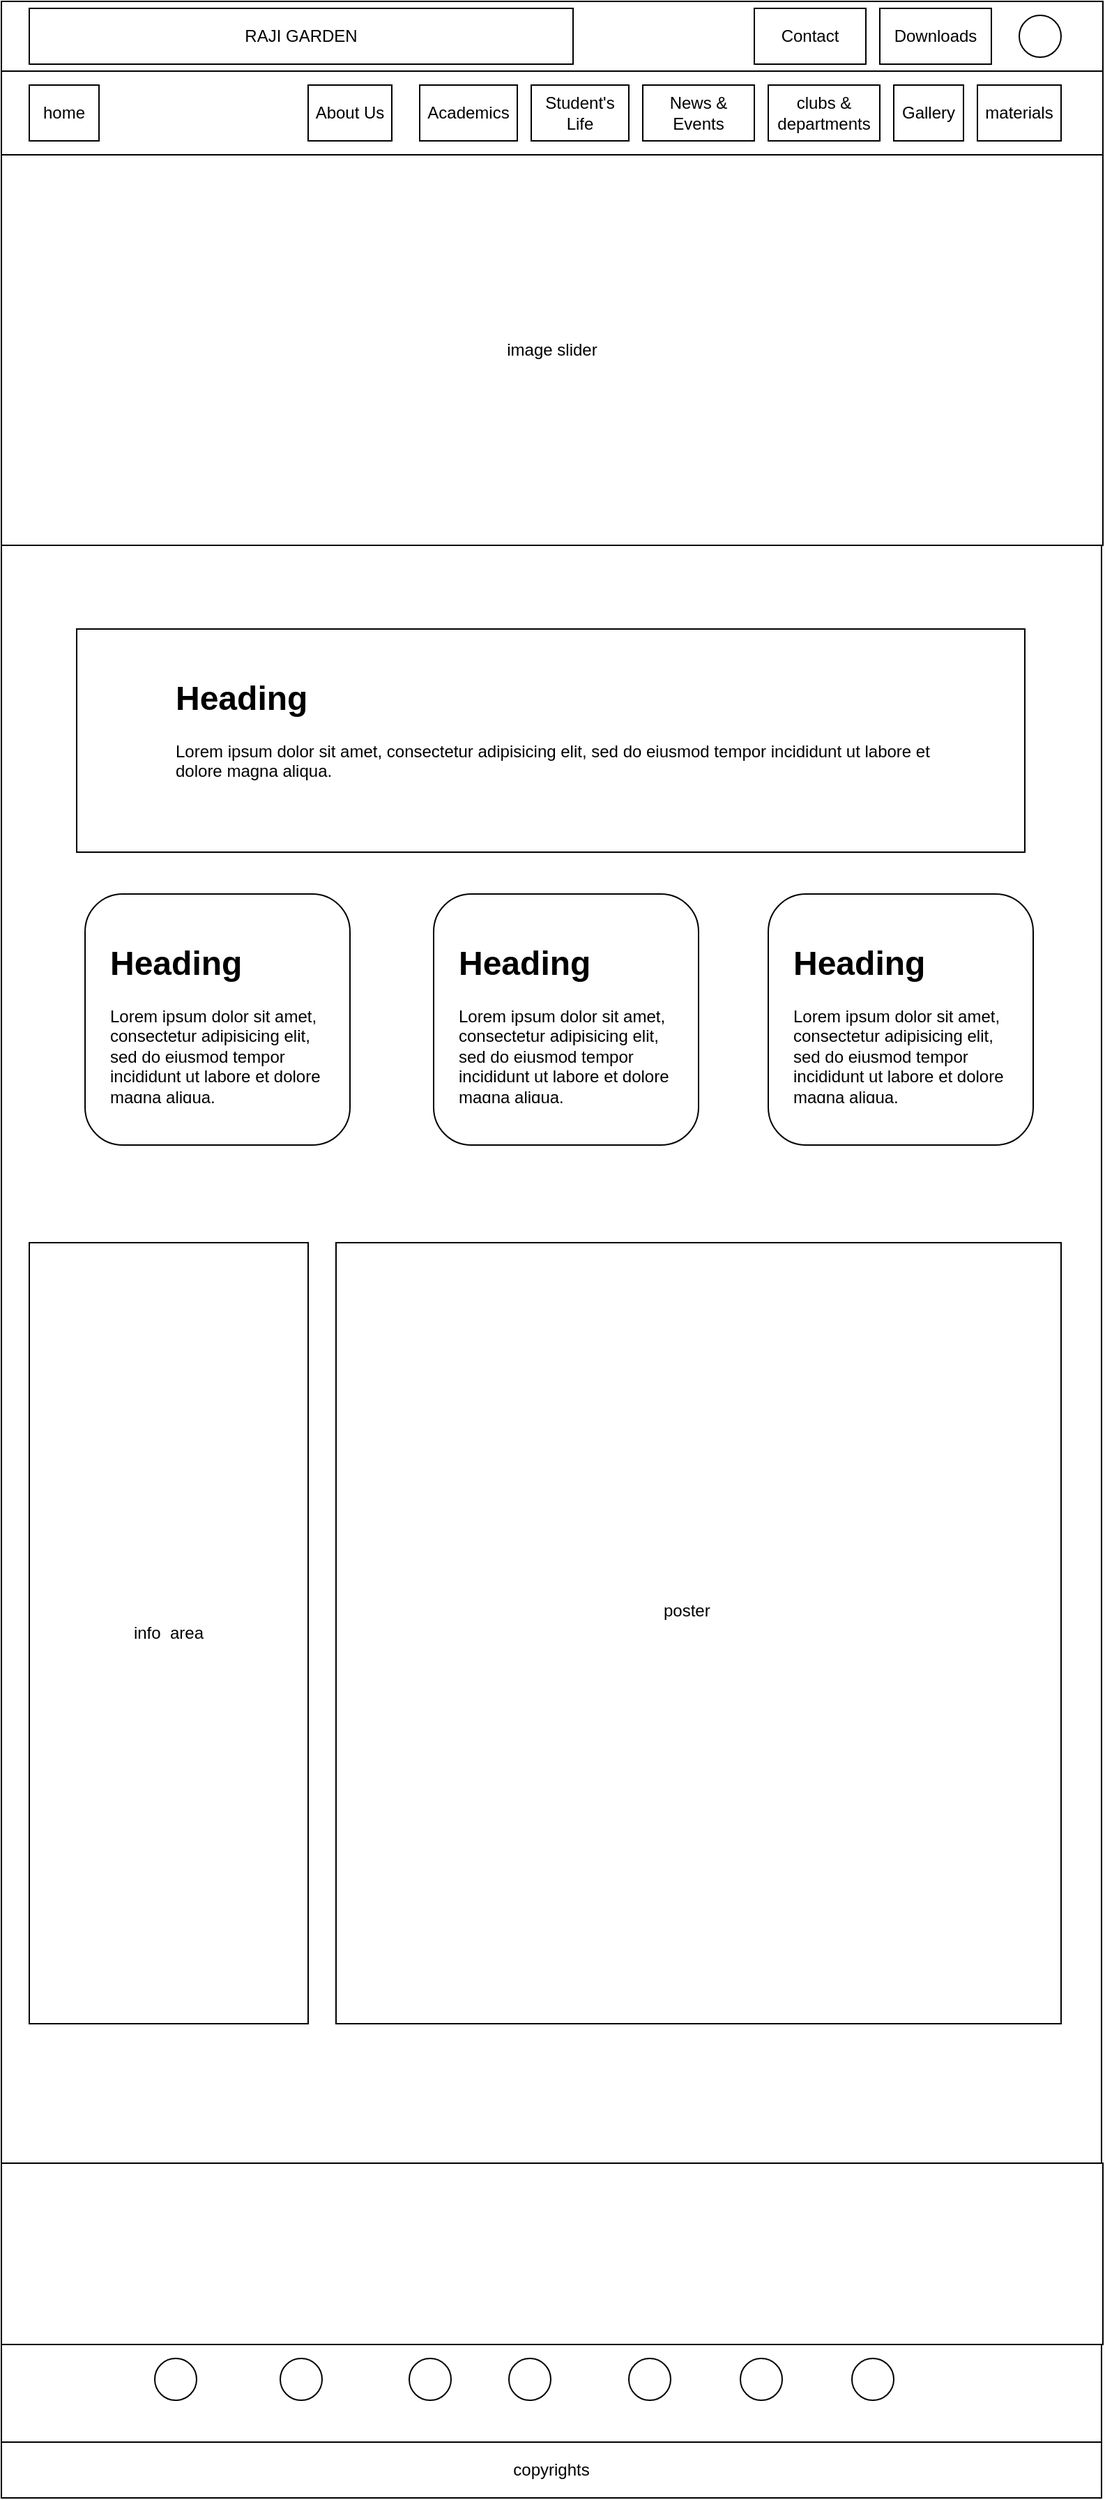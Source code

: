 <mxfile version="18.1.2" type="github">
  <diagram id="nFc0npHTAtao-3yocKrN" name="Page-1">
    <mxGraphModel dx="1427" dy="629" grid="1" gridSize="10" guides="1" tooltips="1" connect="1" arrows="1" fold="1" page="1" pageScale="1" pageWidth="827" pageHeight="1169" math="0" shadow="0">
      <root>
        <mxCell id="0" />
        <mxCell id="1" parent="0" />
        <mxCell id="jSddGvB9Upjfdm6qV6eb-1" value="" style="rounded=0;whiteSpace=wrap;html=1;" parent="1" vertex="1">
          <mxGeometry x="20" y="30" width="790" height="50" as="geometry" />
        </mxCell>
        <mxCell id="k4tD3nb0E1NjtqeVVozX-3" value="" style="rounded=0;whiteSpace=wrap;html=1;" parent="1" vertex="1">
          <mxGeometry x="20" y="140" width="789" height="1680" as="geometry" />
        </mxCell>
        <mxCell id="jSddGvB9Upjfdm6qV6eb-2" value="" style="rounded=0;whiteSpace=wrap;html=1;" parent="1" vertex="1">
          <mxGeometry x="20" y="80" width="790" height="60" as="geometry" />
        </mxCell>
        <mxCell id="jSddGvB9Upjfdm6qV6eb-3" value="Gallery" style="rounded=0;whiteSpace=wrap;html=1;" parent="1" vertex="1">
          <mxGeometry x="660" y="90" width="50" height="40" as="geometry" />
        </mxCell>
        <mxCell id="jSddGvB9Upjfdm6qV6eb-4" value="News &amp; Events" style="rounded=0;whiteSpace=wrap;html=1;" parent="1" vertex="1">
          <mxGeometry x="480" y="90" width="80" height="40" as="geometry" />
        </mxCell>
        <mxCell id="jSddGvB9Upjfdm6qV6eb-5" value="RAJI GARDEN" style="rounded=0;whiteSpace=wrap;html=1;" parent="1" vertex="1">
          <mxGeometry x="40" y="35" width="390" height="40" as="geometry" />
        </mxCell>
        <mxCell id="jSddGvB9Upjfdm6qV6eb-6" value="About Us" style="rounded=0;whiteSpace=wrap;html=1;" parent="1" vertex="1">
          <mxGeometry x="240" y="90" width="60" height="40" as="geometry" />
        </mxCell>
        <mxCell id="jSddGvB9Upjfdm6qV6eb-7" value="Academics" style="rounded=0;whiteSpace=wrap;html=1;" parent="1" vertex="1">
          <mxGeometry x="320" y="90" width="70" height="40" as="geometry" />
        </mxCell>
        <mxCell id="jSddGvB9Upjfdm6qV6eb-8" value="&lt;span style=&quot;&quot;&gt;Student&#39;s Life&lt;/span&gt;" style="rounded=0;whiteSpace=wrap;html=1;" parent="1" vertex="1">
          <mxGeometry x="400" y="90" width="70" height="40" as="geometry" />
        </mxCell>
        <mxCell id="jSddGvB9Upjfdm6qV6eb-10" value="Downloads" style="rounded=0;whiteSpace=wrap;html=1;" parent="1" vertex="1">
          <mxGeometry x="650" y="35" width="80" height="40" as="geometry" />
        </mxCell>
        <mxCell id="jSddGvB9Upjfdm6qV6eb-11" value="Contact" style="rounded=0;whiteSpace=wrap;html=1;" parent="1" vertex="1">
          <mxGeometry x="560" y="35" width="80" height="40" as="geometry" />
        </mxCell>
        <mxCell id="jSddGvB9Upjfdm6qV6eb-12" value="&lt;div&gt;clubs &amp;amp; departments&lt;/div&gt;" style="rounded=0;whiteSpace=wrap;html=1;" parent="1" vertex="1">
          <mxGeometry x="570" y="90" width="80" height="40" as="geometry" />
        </mxCell>
        <mxCell id="jSddGvB9Upjfdm6qV6eb-13" value="home" style="rounded=0;whiteSpace=wrap;html=1;" parent="1" vertex="1">
          <mxGeometry x="40" y="90" width="50" height="40" as="geometry" />
        </mxCell>
        <mxCell id="jSddGvB9Upjfdm6qV6eb-16" value="materials" style="rounded=0;whiteSpace=wrap;html=1;" parent="1" vertex="1">
          <mxGeometry x="720" y="90" width="60" height="40" as="geometry" />
        </mxCell>
        <mxCell id="5KwlApKkoeZXWSo-Qxgk-2" value="image slider" style="rounded=0;whiteSpace=wrap;html=1;" parent="1" vertex="1">
          <mxGeometry x="20" y="140" width="790" height="280" as="geometry" />
        </mxCell>
        <mxCell id="5KwlApKkoeZXWSo-Qxgk-8" value="" style="ellipse;whiteSpace=wrap;html=1;aspect=fixed;" parent="1" vertex="1">
          <mxGeometry x="750" y="40" width="30" height="30" as="geometry" />
        </mxCell>
        <mxCell id="6J4RI8AgOYJiSDraln3s-10" value="" style="rounded=1;whiteSpace=wrap;html=1;" parent="1" vertex="1">
          <mxGeometry x="570" y="670" width="190" height="180" as="geometry" />
        </mxCell>
        <mxCell id="6J4RI8AgOYJiSDraln3s-8" value="&lt;h1&gt;Heading&lt;/h1&gt;&lt;p&gt;Lorem ipsum dolor sit amet, consectetur adipisicing elit, sed do eiusmod tempor incididunt ut labore et dolore magna aliqua.&lt;/p&gt;" style="text;html=1;strokeColor=none;fillColor=none;spacing=5;spacingTop=-20;whiteSpace=wrap;overflow=hidden;rounded=0;" parent="1" vertex="1">
          <mxGeometry x="582.5" y="700" width="165" height="120" as="geometry" />
        </mxCell>
        <mxCell id="6J4RI8AgOYJiSDraln3s-21" value="" style="rounded=1;whiteSpace=wrap;html=1;" parent="1" vertex="1">
          <mxGeometry x="80" y="670" width="190" height="180" as="geometry" />
        </mxCell>
        <mxCell id="6J4RI8AgOYJiSDraln3s-22" value="&lt;h1&gt;Heading&lt;/h1&gt;&lt;p&gt;Lorem ipsum dolor sit amet, consectetur adipisicing elit, sed do eiusmod tempor incididunt ut labore et dolore magna aliqua.&lt;/p&gt;" style="text;html=1;strokeColor=none;fillColor=none;spacing=5;spacingTop=-20;whiteSpace=wrap;overflow=hidden;rounded=0;" parent="1" vertex="1">
          <mxGeometry x="92.5" y="700" width="165" height="120" as="geometry" />
        </mxCell>
        <mxCell id="6J4RI8AgOYJiSDraln3s-25" value="" style="rounded=1;whiteSpace=wrap;html=1;" parent="1" vertex="1">
          <mxGeometry x="330" y="670" width="190" height="180" as="geometry" />
        </mxCell>
        <mxCell id="6J4RI8AgOYJiSDraln3s-26" value="&lt;h1&gt;Heading&lt;/h1&gt;&lt;p&gt;Lorem ipsum dolor sit amet, consectetur adipisicing elit, sed do eiusmod tempor incididunt ut labore et dolore magna aliqua.&lt;/p&gt;" style="text;html=1;strokeColor=none;fillColor=none;spacing=5;spacingTop=-20;whiteSpace=wrap;overflow=hidden;rounded=0;" parent="1" vertex="1">
          <mxGeometry x="342.5" y="700" width="165" height="120" as="geometry" />
        </mxCell>
        <mxCell id="GwUPbeHpnl8-l-uCTYPR-7" value="info&amp;nbsp; area" style="rounded=0;whiteSpace=wrap;html=1;" parent="1" vertex="1">
          <mxGeometry x="40" y="920" width="200" height="560" as="geometry" />
        </mxCell>
        <mxCell id="_0ivKh7NQWCfHdYWTmic-1" value="" style="rounded=0;whiteSpace=wrap;html=1;" vertex="1" parent="1">
          <mxGeometry x="74" y="480" width="680" height="160" as="geometry" />
        </mxCell>
        <mxCell id="_0ivKh7NQWCfHdYWTmic-2" value="&lt;h1&gt;Heading&lt;/h1&gt;&lt;p&gt;Lorem ipsum dolor sit amet, consectetur adipisicing elit, sed do eiusmod tempor incididunt ut labore et dolore magna aliqua.&lt;/p&gt;" style="text;html=1;strokeColor=none;fillColor=none;spacing=5;spacingTop=-20;whiteSpace=wrap;overflow=hidden;rounded=0;" vertex="1" parent="1">
          <mxGeometry x="140" y="510" width="550" height="120" as="geometry" />
        </mxCell>
        <mxCell id="_0ivKh7NQWCfHdYWTmic-3" value="&lt;span style=&quot;color: rgba(0, 0, 0, 0); font-family: monospace; font-size: 0px; text-align: start;&quot;&gt;%3CmxGraphModel%3E%3Croot%3E%3CmxCell%20id%3D%220%22%2F%3E%3CmxCell%20id%3D%221%22%20parent%3D%220%22%2F%3E%3CmxCell%20id%3D%222%22%20value%3D%22admission%20poster%22%20style%3D%22text%3Bhtml%3D1%3BstrokeColor%3Dnone%3BfillColor%3Dnone%3Balign%3Dcenter%3BverticalAlign%3Dmiddle%3BwhiteSpace%3Dwrap%3Brounded%3D0%3B%22%20vertex%3D%221%22%20parent%3D%221%22%3E%3CmxGeometry%20x%3D%22480%22%20y%3D%221130%22%20width%3D%2260%22%20height%3D%2230%22%20as%3D%22geometry%22%2F%3E%3C%2FmxCell%3E%3C%2Froot%3E%3C%2FmxGraphModel%3E&lt;/span&gt;" style="rounded=0;whiteSpace=wrap;html=1;" vertex="1" parent="1">
          <mxGeometry x="260" y="920" width="520" height="560" as="geometry" />
        </mxCell>
        <mxCell id="_0ivKh7NQWCfHdYWTmic-4" value="&amp;nbsp;poster" style="text;html=1;strokeColor=none;fillColor=none;align=center;verticalAlign=middle;whiteSpace=wrap;rounded=0;" vertex="1" parent="1">
          <mxGeometry x="480" y="1169" width="60" height="30" as="geometry" />
        </mxCell>
        <mxCell id="_0ivKh7NQWCfHdYWTmic-6" value="copyrights" style="rounded=0;whiteSpace=wrap;html=1;" vertex="1" parent="1">
          <mxGeometry x="20" y="1780" width="789" height="40" as="geometry" />
        </mxCell>
        <mxCell id="_0ivKh7NQWCfHdYWTmic-7" value="" style="ellipse;whiteSpace=wrap;html=1;aspect=fixed;" vertex="1" parent="1">
          <mxGeometry x="130" y="1720" width="30" height="30" as="geometry" />
        </mxCell>
        <mxCell id="_0ivKh7NQWCfHdYWTmic-8" value="" style="ellipse;whiteSpace=wrap;html=1;aspect=fixed;" vertex="1" parent="1">
          <mxGeometry x="630" y="1720" width="30" height="30" as="geometry" />
        </mxCell>
        <mxCell id="_0ivKh7NQWCfHdYWTmic-9" value="" style="ellipse;whiteSpace=wrap;html=1;aspect=fixed;" vertex="1" parent="1">
          <mxGeometry x="220" y="1720" width="30" height="30" as="geometry" />
        </mxCell>
        <mxCell id="_0ivKh7NQWCfHdYWTmic-10" value="" style="ellipse;whiteSpace=wrap;html=1;aspect=fixed;" vertex="1" parent="1">
          <mxGeometry x="550" y="1720" width="30" height="30" as="geometry" />
        </mxCell>
        <mxCell id="_0ivKh7NQWCfHdYWTmic-11" value="" style="ellipse;whiteSpace=wrap;html=1;aspect=fixed;" vertex="1" parent="1">
          <mxGeometry x="470" y="1720" width="30" height="30" as="geometry" />
        </mxCell>
        <mxCell id="_0ivKh7NQWCfHdYWTmic-12" value="" style="ellipse;whiteSpace=wrap;html=1;aspect=fixed;" vertex="1" parent="1">
          <mxGeometry x="384" y="1720" width="30" height="30" as="geometry" />
        </mxCell>
        <mxCell id="_0ivKh7NQWCfHdYWTmic-13" value="" style="ellipse;whiteSpace=wrap;html=1;aspect=fixed;" vertex="1" parent="1">
          <mxGeometry x="312.5" y="1720" width="30" height="30" as="geometry" />
        </mxCell>
        <mxCell id="_0ivKh7NQWCfHdYWTmic-14" value="" style="rounded=0;whiteSpace=wrap;html=1;" vertex="1" parent="1">
          <mxGeometry x="20" y="1580" width="790" height="130" as="geometry" />
        </mxCell>
      </root>
    </mxGraphModel>
  </diagram>
</mxfile>
